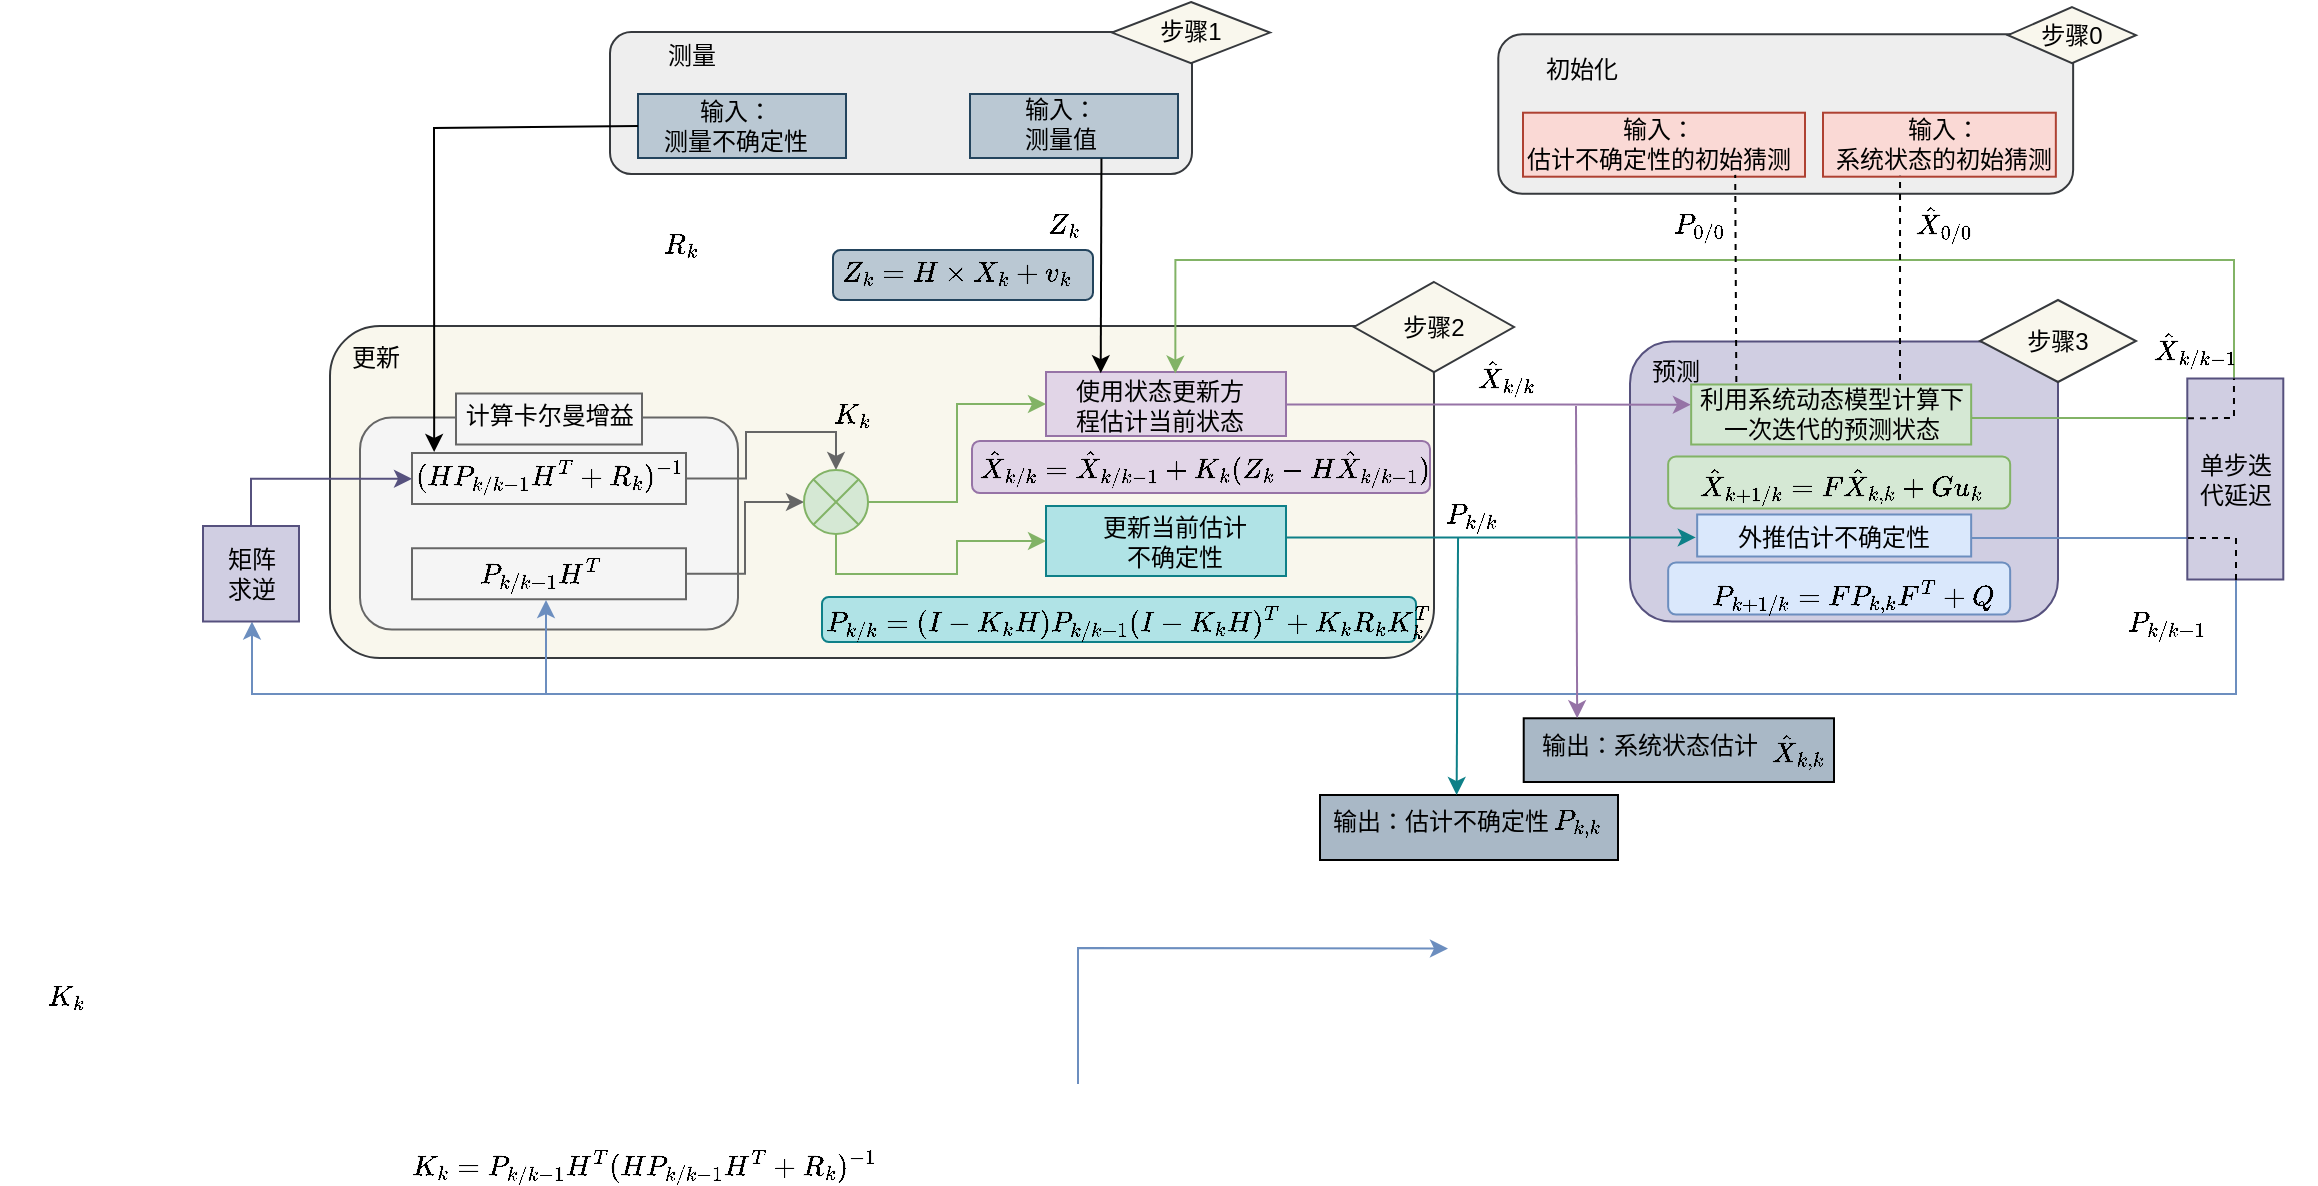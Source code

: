 <mxfile version="24.7.10">
  <diagram name="第 1 页" id="nXlBeoLmZDWUBnlcILY9">
    <mxGraphModel dx="1830" dy="763" grid="0" gridSize="10" guides="1" tooltips="1" connect="1" arrows="1" fold="1" page="0" pageScale="1" pageWidth="827" pageHeight="1169" math="1" shadow="0">
      <root>
        <mxCell id="0" />
        <mxCell id="1" parent="0" />
        <mxCell id="0fx10O7DeUbAbGrjflrV-1" value="" style="rounded=0;whiteSpace=wrap;html=1;fillColor=#A9B8C6;" vertex="1" parent="1">
          <mxGeometry x="506.86" y="436.14" width="155.14" height="31.86" as="geometry" />
        </mxCell>
        <mxCell id="0fx10O7DeUbAbGrjflrV-2" value="&lt;span style=&quot;forced-color-adjust: none; color: rgb(0, 0, 0); font-family: Helvetica; font-size: 12px; font-style: normal; font-variant-ligatures: normal; font-variant-caps: normal; font-weight: 400; letter-spacing: normal; orphans: 2; text-align: left; text-indent: 0px; text-transform: none; widows: 2; word-spacing: 0px; -webkit-text-stroke-width: 0px; white-space: normal; text-decoration-thickness: initial; text-decoration-style: initial; text-decoration-color: initial; float: none; display: inline !important; background-color: rgb(169, 184, 198);&quot;&gt;输出：系统状态估计&lt;/span&gt;" style="text;whiteSpace=wrap;html=1;opacity=0;" vertex="1" parent="1">
          <mxGeometry x="514.08" y="436.14" width="132.42" height="28.86" as="geometry" />
        </mxCell>
        <mxCell id="0fx10O7DeUbAbGrjflrV-3" value="" style="rounded=1;whiteSpace=wrap;html=1;fillColor=#bac8d3;strokeColor=#23445d;" vertex="1" parent="1">
          <mxGeometry x="161.5" y="202" width="130" height="25" as="geometry" />
        </mxCell>
        <mxCell id="0fx10O7DeUbAbGrjflrV-4" value="" style="rounded=1;whiteSpace=wrap;html=1;fillColor=#f9f7ed;strokeColor=#36393d;" vertex="1" parent="1">
          <mxGeometry x="-90" y="240" width="552" height="166" as="geometry" />
        </mxCell>
        <mxCell id="0fx10O7DeUbAbGrjflrV-5" value="" style="rounded=0;whiteSpace=wrap;html=1;fillColor=#A9B8C6;" vertex="1" parent="1">
          <mxGeometry x="405" y="474.5" width="149" height="32.5" as="geometry" />
        </mxCell>
        <mxCell id="0fx10O7DeUbAbGrjflrV-6" value="" style="rounded=1;whiteSpace=wrap;html=1;fillColor=#d0cee2;strokeColor=#56517e;" vertex="1" parent="1">
          <mxGeometry x="560" y="247.75" width="214" height="140" as="geometry" />
        </mxCell>
        <mxCell id="0fx10O7DeUbAbGrjflrV-7" value="" style="rounded=1;whiteSpace=wrap;html=1;fillColor=#d5e8d4;strokeColor=#82b366;" vertex="1" parent="1">
          <mxGeometry x="579.08" y="305.25" width="171" height="26" as="geometry" />
        </mxCell>
        <mxCell id="0fx10O7DeUbAbGrjflrV-8" value="" style="rounded=1;whiteSpace=wrap;html=1;fillColor=#dae8fc;strokeColor=#6c8ebf;" vertex="1" parent="1">
          <mxGeometry x="579.08" y="358.25" width="171" height="26" as="geometry" />
        </mxCell>
        <mxCell id="0fx10O7DeUbAbGrjflrV-9" style="edgeStyle=orthogonalEdgeStyle;rounded=0;orthogonalLoop=1;jettySize=auto;html=1;strokeColor=#6C8EBF;entryX=0.5;entryY=1;entryDx=0;entryDy=0;" edge="1" parent="1" source="0fx10O7DeUbAbGrjflrV-10" target="0fx10O7DeUbAbGrjflrV-83">
          <mxGeometry relative="1" as="geometry">
            <mxPoint x="-46" y="391" as="targetPoint" />
            <Array as="points">
              <mxPoint x="863" y="346" />
              <mxPoint x="863" y="424" />
              <mxPoint x="-129" y="424" />
              <mxPoint x="-129" y="388" />
            </Array>
          </mxGeometry>
        </mxCell>
        <mxCell id="0fx10O7DeUbAbGrjflrV-10" value="" style="rounded=0;whiteSpace=wrap;html=1;fillColor=#dae8fc;strokeColor=#6c8ebf;" vertex="1" parent="1">
          <mxGeometry x="593.58" y="334.25" width="137" height="21" as="geometry" />
        </mxCell>
        <mxCell id="0fx10O7DeUbAbGrjflrV-11" value="" style="rounded=1;whiteSpace=wrap;html=1;fillColor=#eeeeee;strokeColor=#36393d;" vertex="1" parent="1">
          <mxGeometry x="494.15" y="94.14" width="287.42" height="79.78" as="geometry" />
        </mxCell>
        <mxCell id="0fx10O7DeUbAbGrjflrV-12" value="" style="rounded=0;whiteSpace=wrap;html=1;fillColor=#fad9d5;strokeColor=#ae4132;" vertex="1" parent="1">
          <mxGeometry x="506.5" y="133.35" width="141" height="32" as="geometry" />
        </mxCell>
        <mxCell id="0fx10O7DeUbAbGrjflrV-13" value="" style="rounded=0;whiteSpace=wrap;html=1;fillColor=#fad9d5;strokeColor=#ae4132;" vertex="1" parent="1">
          <mxGeometry x="656.5" y="133.35" width="116.42" height="32" as="geometry" />
        </mxCell>
        <mxCell id="0fx10O7DeUbAbGrjflrV-14" value="" style="rounded=1;whiteSpace=wrap;html=1;fillColor=#eeeeee;strokeColor=#36393d;" vertex="1" parent="1">
          <mxGeometry x="50" y="93" width="291" height="71" as="geometry" />
        </mxCell>
        <mxCell id="0fx10O7DeUbAbGrjflrV-15" value="" style="rounded=0;whiteSpace=wrap;html=1;fillColor=#bac8d3;strokeColor=#23445d;" vertex="1" parent="1">
          <mxGeometry x="64" y="124" width="104" height="32" as="geometry" />
        </mxCell>
        <mxCell id="0fx10O7DeUbAbGrjflrV-16" value="" style="rounded=0;whiteSpace=wrap;html=1;fillColor=#bac8d3;strokeColor=#23445d;" vertex="1" parent="1">
          <mxGeometry x="230" y="124" width="104" height="32" as="geometry" />
        </mxCell>
        <mxCell id="0fx10O7DeUbAbGrjflrV-17" value="" style="rounded=1;whiteSpace=wrap;html=1;fillColor=#f5f5f5;fontColor=#333333;strokeColor=#666666;" vertex="1" parent="1">
          <mxGeometry x="-75" y="285.75" width="189" height="106" as="geometry" />
        </mxCell>
        <mxCell id="0fx10O7DeUbAbGrjflrV-18" value="" style="rounded=1;whiteSpace=wrap;html=1;fillColor=#b0e3e6;strokeColor=#0e8088;" vertex="1" parent="1">
          <mxGeometry x="156" y="375.5" width="297" height="22.5" as="geometry" />
        </mxCell>
        <mxCell id="0fx10O7DeUbAbGrjflrV-19" value="" style="rounded=1;whiteSpace=wrap;html=1;fillColor=#e1d5e7;strokeColor=#9673a6;" vertex="1" parent="1">
          <mxGeometry x="231" y="297.5" width="229" height="26" as="geometry" />
        </mxCell>
        <mxCell id="0fx10O7DeUbAbGrjflrV-20" style="edgeStyle=orthogonalEdgeStyle;rounded=0;orthogonalLoop=1;jettySize=auto;html=1;exitX=1;exitY=0.5;exitDx=0;exitDy=0;strokeColor=#0E8088;entryX=-0.005;entryY=0.545;entryDx=0;entryDy=0;entryPerimeter=0;" edge="1" parent="1" source="0fx10O7DeUbAbGrjflrV-21" target="0fx10O7DeUbAbGrjflrV-10">
          <mxGeometry relative="1" as="geometry">
            <mxPoint x="588" y="345" as="targetPoint" />
            <Array as="points">
              <mxPoint x="388" y="346" />
            </Array>
          </mxGeometry>
        </mxCell>
        <mxCell id="0fx10O7DeUbAbGrjflrV-21" value="" style="rounded=0;whiteSpace=wrap;html=1;fillColor=#b0e3e6;strokeColor=#0e8088;" vertex="1" parent="1">
          <mxGeometry x="268" y="330" width="120" height="35" as="geometry" />
        </mxCell>
        <mxCell id="0fx10O7DeUbAbGrjflrV-22" style="edgeStyle=orthogonalEdgeStyle;rounded=0;orthogonalLoop=1;jettySize=auto;html=1;fillColor=#e1d5e7;strokeColor=#9673A6;entryX=-0.001;entryY=0.336;entryDx=0;entryDy=0;entryPerimeter=0;" edge="1" parent="1" source="0fx10O7DeUbAbGrjflrV-23" target="0fx10O7DeUbAbGrjflrV-35">
          <mxGeometry relative="1" as="geometry">
            <Array as="points">
              <mxPoint x="521" y="279" />
            </Array>
          </mxGeometry>
        </mxCell>
        <mxCell id="0fx10O7DeUbAbGrjflrV-23" value="" style="rounded=0;whiteSpace=wrap;html=1;fillColor=#e1d5e7;strokeColor=#9673a6;" vertex="1" parent="1">
          <mxGeometry x="268" y="263" width="120" height="32" as="geometry" />
        </mxCell>
        <mxCell id="0fx10O7DeUbAbGrjflrV-24" value="" style="rounded=0;whiteSpace=wrap;html=1;fillColor=#f5f5f5;strokeColor=#666666;fontColor=#333333;" vertex="1" parent="1">
          <mxGeometry x="-27" y="273.75" width="93" height="25.5" as="geometry" />
        </mxCell>
        <mxCell id="0fx10O7DeUbAbGrjflrV-25" value="测量" style="text;html=1;align=center;verticalAlign=middle;whiteSpace=wrap;rounded=0;" vertex="1" parent="1">
          <mxGeometry x="61" y="89.78" width="60" height="30" as="geometry" />
        </mxCell>
        <mxCell id="0fx10O7DeUbAbGrjflrV-26" value="输入：&lt;div&gt;测量不确定性&lt;/div&gt;" style="text;html=1;align=center;verticalAlign=middle;whiteSpace=wrap;rounded=0;" vertex="1" parent="1">
          <mxGeometry x="66" y="125" width="94" height="30" as="geometry" />
        </mxCell>
        <mxCell id="0fx10O7DeUbAbGrjflrV-27" value="输入：&lt;div&gt;测量值&lt;/div&gt;" style="text;html=1;align=center;verticalAlign=middle;whiteSpace=wrap;rounded=0;" vertex="1" parent="1">
          <mxGeometry x="230" y="124" width="91" height="30" as="geometry" />
        </mxCell>
        <mxCell id="0fx10O7DeUbAbGrjflrV-28" value="步骤1" style="rhombus;whiteSpace=wrap;html=1;fillColor=#f9f7ed;strokeColor=#36393d;" vertex="1" parent="1">
          <mxGeometry x="301" y="78" width="79" height="30.57" as="geometry" />
        </mxCell>
        <mxCell id="0fx10O7DeUbAbGrjflrV-29" value="初始化" style="text;html=1;align=center;verticalAlign=middle;whiteSpace=wrap;rounded=0;" vertex="1" parent="1">
          <mxGeometry x="505.78" y="96.57" width="60" height="30" as="geometry" />
        </mxCell>
        <mxCell id="0fx10O7DeUbAbGrjflrV-30" value="输入：&lt;div&gt;估计不确定性的初始猜测&lt;/div&gt;" style="text;html=1;align=center;verticalAlign=middle;whiteSpace=wrap;rounded=0;" vertex="1" parent="1">
          <mxGeometry x="506.5" y="134.35" width="135" height="30" as="geometry" />
        </mxCell>
        <mxCell id="0fx10O7DeUbAbGrjflrV-31" value="输入：&lt;div&gt;系统状态的初始猜测&lt;/div&gt;" style="text;html=1;align=center;verticalAlign=middle;whiteSpace=wrap;rounded=0;" vertex="1" parent="1">
          <mxGeometry x="656.5" y="134.35" width="120" height="30" as="geometry" />
        </mxCell>
        <mxCell id="0fx10O7DeUbAbGrjflrV-32" value="步骤0" style="rhombus;whiteSpace=wrap;html=1;fillColor=#f9f7ed;strokeColor=#36393d;" vertex="1" parent="1">
          <mxGeometry x="749.0" y="80.57" width="64" height="28" as="geometry" />
        </mxCell>
        <mxCell id="0fx10O7DeUbAbGrjflrV-33" value="预测" style="text;html=1;align=center;verticalAlign=middle;whiteSpace=wrap;rounded=0;" vertex="1" parent="1">
          <mxGeometry x="553" y="247.75" width="60" height="30" as="geometry" />
        </mxCell>
        <mxCell id="0fx10O7DeUbAbGrjflrV-34" style="edgeStyle=orthogonalEdgeStyle;rounded=0;orthogonalLoop=1;jettySize=auto;html=1;exitX=1;exitY=0.5;exitDx=0;exitDy=0;entryX=0.539;entryY=0.025;entryDx=0;entryDy=0;entryPerimeter=0;strokeColor=#82B366;" edge="1" parent="1" source="0fx10O7DeUbAbGrjflrV-35" target="0fx10O7DeUbAbGrjflrV-23">
          <mxGeometry relative="1" as="geometry">
            <mxPoint x="611" y="207" as="targetPoint" />
            <Array as="points">
              <mxPoint x="731" y="286" />
              <mxPoint x="862" y="286" />
              <mxPoint x="862" y="207" />
              <mxPoint x="333" y="207" />
            </Array>
          </mxGeometry>
        </mxCell>
        <mxCell id="0fx10O7DeUbAbGrjflrV-35" value="利用系统动态模型计算下一次迭代的预测状态" style="text;html=1;align=center;verticalAlign=middle;whiteSpace=wrap;rounded=0;fillColor=#d5e8d4;strokeColor=#82b366;" vertex="1" parent="1">
          <mxGeometry x="590.58" y="269.25" width="140" height="30" as="geometry" />
        </mxCell>
        <mxCell id="0fx10O7DeUbAbGrjflrV-36" value="外推估计不确定性" style="text;html=1;align=center;verticalAlign=middle;whiteSpace=wrap;rounded=0;" vertex="1" parent="1">
          <mxGeometry x="601.94" y="331.25" width="120" height="30" as="geometry" />
        </mxCell>
        <mxCell id="0fx10O7DeUbAbGrjflrV-37" value="步骤3" style="rhombus;whiteSpace=wrap;html=1;fillColor=#f9f7ed;strokeColor=#36393d;" vertex="1" parent="1">
          <mxGeometry x="735" y="227" width="78" height="41" as="geometry" />
        </mxCell>
        <mxCell id="0fx10O7DeUbAbGrjflrV-38" value="更新" style="text;html=1;align=center;verticalAlign=middle;whiteSpace=wrap;rounded=0;" vertex="1" parent="1">
          <mxGeometry x="-97" y="241.25" width="60" height="30" as="geometry" />
        </mxCell>
        <mxCell id="0fx10O7DeUbAbGrjflrV-39" value="使用状态更新方程估计当前状态" style="text;html=1;align=center;verticalAlign=middle;whiteSpace=wrap;rounded=0;" vertex="1" parent="1">
          <mxGeometry x="276.5" y="265" width="96" height="30" as="geometry" />
        </mxCell>
        <mxCell id="0fx10O7DeUbAbGrjflrV-40" value="更新当前估计不确定性" style="text;html=1;align=center;verticalAlign=middle;whiteSpace=wrap;rounded=0;" vertex="1" parent="1">
          <mxGeometry x="291.5" y="332.5" width="81" height="30" as="geometry" />
        </mxCell>
        <mxCell id="0fx10O7DeUbAbGrjflrV-41" value="步骤2" style="rhombus;whiteSpace=wrap;html=1;fillColor=#f9f7ed;strokeColor=#36393d;" vertex="1" parent="1">
          <mxGeometry x="422" y="218" width="80" height="45" as="geometry" />
        </mxCell>
        <mxCell id="0fx10O7DeUbAbGrjflrV-44" value="计算卡尔曼增益&amp;nbsp;" style="text;html=1;align=center;verticalAlign=middle;whiteSpace=wrap;rounded=0;" vertex="1" parent="1">
          <mxGeometry x="-27" y="271.25" width="97" height="28" as="geometry" />
        </mxCell>
        <mxCell id="0fx10O7DeUbAbGrjflrV-45" value="$$P_{k/k}=(I-K_{k}H)P_{k/k-1}(I-K_{k}H)^{T}+K_{k}R_{k}K_{k}^{T}$$" style="text;whiteSpace=wrap;" vertex="1" parent="1">
          <mxGeometry x="156" y="360.5" width="293" height="44" as="geometry" />
        </mxCell>
        <mxCell id="0fx10O7DeUbAbGrjflrV-46" value="$$K_{k}=P_{k/k-1}H^{T}(HP_{k/k-1}{H}^{T}+R_{k})^{-1}$$" style="text;whiteSpace=wrap;" vertex="1" parent="1">
          <mxGeometry x="-51" y="633" width="234" height="36" as="geometry" />
        </mxCell>
        <mxCell id="0fx10O7DeUbAbGrjflrV-47" value="$$Z_k=H\times X_{k}+v_k$$" style="text;whiteSpace=wrap;" vertex="1" parent="1">
          <mxGeometry x="164" y="188" width="120" height="36" as="geometry" />
        </mxCell>
        <mxCell id="0fx10O7DeUbAbGrjflrV-48" value="$$\hat{X}_{k/k}={{\hat{X}_{k/k-1}+K_{k}(Z_{k}-H\hat{X}_{k/k-1})}}$$" style="text;whiteSpace=wrap;" vertex="1" parent="1">
          <mxGeometry x="233" y="281.5" width="190" height="36" as="geometry" />
        </mxCell>
        <mxCell id="0fx10O7DeUbAbGrjflrV-49" value="$${{P_{k+1/k}=FP_{k,k}F^{T}+Q}}$$" style="text;whiteSpace=wrap;" vertex="1" parent="1">
          <mxGeometry x="599.08" y="348.25" width="140" height="36" as="geometry" />
        </mxCell>
        <mxCell id="0fx10O7DeUbAbGrjflrV-50" value="$$\hat{X}_{k+1/k}=F\hat{X}_{k,k}+Gu_{k}$$" style="text;whiteSpace=wrap;" vertex="1" parent="1">
          <mxGeometry x="593.3" y="291.25" width="137.28" height="36" as="geometry" />
        </mxCell>
        <mxCell id="0fx10O7DeUbAbGrjflrV-51" value="$$P_{0/0}$$" style="text;whiteSpace=wrap;" vertex="1" parent="1">
          <mxGeometry x="580" y="164" width="54.84" height="35.86" as="geometry" />
        </mxCell>
        <mxCell id="0fx10O7DeUbAbGrjflrV-52" value="$$\hat{X}_{0/0}$$" style="text;html=1;align=center;verticalAlign=middle;resizable=0;points=[];autosize=1;strokeColor=none;fillColor=none;" vertex="1" parent="1">
          <mxGeometry x="660.5" y="176" width="112" height="26" as="geometry" />
        </mxCell>
        <mxCell id="0fx10O7DeUbAbGrjflrV-53" value="&lt;span style=&quot;color: rgb(0, 0, 0); font-family: Helvetica; font-size: 12px; font-style: normal; font-variant-ligatures: normal; font-variant-caps: normal; font-weight: 400; letter-spacing: normal; orphans: 2; text-align: left; text-indent: 0px; text-transform: none; widows: 2; word-spacing: 0px; -webkit-text-stroke-width: 0px; white-space: normal; background-color: rgb(251, 251, 251); text-decoration-thickness: initial; text-decoration-style: initial; text-decoration-color: initial; display: inline !important; float: none;&quot;&gt;$$Z_k$$&lt;/span&gt;" style="text;whiteSpace=wrap;html=1;" vertex="1" parent="1">
          <mxGeometry x="266.5" y="164" width="25" height="36" as="geometry" />
        </mxCell>
        <mxCell id="0fx10O7DeUbAbGrjflrV-54" value="&lt;span style=&quot;color: rgb(0, 0, 0); font-family: Helvetica; font-size: 12px; font-style: normal; font-variant-ligatures: normal; font-variant-caps: normal; font-weight: 400; letter-spacing: normal; orphans: 2; text-align: left; text-indent: 0px; text-transform: none; widows: 2; word-spacing: 0px; -webkit-text-stroke-width: 0px; white-space: normal; background-color: rgb(251, 251, 251); text-decoration-thickness: initial; text-decoration-style: initial; text-decoration-color: initial; display: inline !important; float: none;&quot;&gt;$$R_k$$&lt;/span&gt;" style="text;whiteSpace=wrap;html=1;" vertex="1" parent="1">
          <mxGeometry x="74.5" y="174" width="25" height="36" as="geometry" />
        </mxCell>
        <mxCell id="0fx10O7DeUbAbGrjflrV-55" value="$$K_k$$" style="text;html=1;align=center;verticalAlign=middle;resizable=0;points=[];autosize=1;strokeColor=none;fillColor=none;" vertex="1" parent="1">
          <mxGeometry x="-255" y="562" width="65" height="26" as="geometry" />
        </mxCell>
        <mxCell id="0fx10O7DeUbAbGrjflrV-56" value="&lt;span style=&quot;color: rgb(0, 0, 0); font-family: Helvetica; font-size: 12px; font-style: normal; font-variant-ligatures: normal; font-variant-caps: normal; font-weight: 400; letter-spacing: normal; orphans: 2; text-align: left; text-indent: 0px; text-transform: none; widows: 2; word-spacing: 0px; -webkit-text-stroke-width: 0px; white-space: normal; background-color: rgb(251, 251, 251); text-decoration-thickness: initial; text-decoration-style: initial; text-decoration-color: initial; display: inline !important; float: none;&quot;&gt;$$P_{k/k}$$&lt;/span&gt;" style="text;html=1;align=center;verticalAlign=middle;resizable=0;points=[];autosize=1;strokeColor=none;fillColor=none;" vertex="1" parent="1">
          <mxGeometry x="439" y="321.5" width="83" height="26" as="geometry" />
        </mxCell>
        <mxCell id="0fx10O7DeUbAbGrjflrV-57" value="&lt;span style=&quot;color: rgb(0, 0, 0); font-family: Helvetica; font-size: 12px; font-style: normal; font-variant-ligatures: normal; font-variant-caps: normal; font-weight: 400; letter-spacing: normal; orphans: 2; text-align: left; text-indent: 0px; text-transform: none; widows: 2; word-spacing: 0px; -webkit-text-stroke-width: 0px; white-space: normal; background-color: rgb(251, 251, 251); text-decoration-thickness: initial; text-decoration-style: initial; text-decoration-color: initial; display: inline !important; float: none;&quot;&gt;$$\hat{X}_{k/k}$$&lt;/span&gt;" style="text;html=1;align=center;verticalAlign=middle;resizable=0;points=[];autosize=1;strokeColor=none;fillColor=none;" vertex="1" parent="1">
          <mxGeometry x="442" y="253" width="111" height="26" as="geometry" />
        </mxCell>
        <mxCell id="0fx10O7DeUbAbGrjflrV-58" value="&lt;span style=&quot;color: rgb(0, 0, 0); font-family: Helvetica; font-size: 12px; font-style: normal; font-variant-ligatures: normal; font-variant-caps: normal; font-weight: 400; letter-spacing: normal; orphans: 2; text-align: left; text-indent: 0px; text-transform: none; widows: 2; word-spacing: 0px; -webkit-text-stroke-width: 0px; white-space: normal; background-color: rgb(251, 251, 251); text-decoration-thickness: initial; text-decoration-style: initial; text-decoration-color: initial; display: inline !important; float: none;&quot;&gt;$$P_{k/k-1}$$&lt;/span&gt;" style="text;html=1;align=center;verticalAlign=middle;resizable=0;points=[];autosize=1;strokeColor=none;fillColor=none;" vertex="1" parent="1">
          <mxGeometry x="781.57" y="375.75" width="93" height="26" as="geometry" />
        </mxCell>
        <mxCell id="0fx10O7DeUbAbGrjflrV-59" value="&lt;span style=&quot;color: rgb(0, 0, 0); font-family: Helvetica; font-size: 12px; font-style: normal; font-variant-ligatures: normal; font-variant-caps: normal; font-weight: 400; letter-spacing: normal; orphans: 2; text-align: left; text-indent: 0px; text-transform: none; widows: 2; word-spacing: 0px; -webkit-text-stroke-width: 0px; white-space: normal; background-color: rgb(251, 251, 251); text-decoration-thickness: initial; text-decoration-style: initial; text-decoration-color: initial; display: inline !important; float: none;&quot;&gt;$$P_{k,k}$$&lt;/span&gt;" style="text;html=1;align=center;verticalAlign=middle;resizable=0;points=[];autosize=1;strokeColor=none;fillColor=none;" vertex="1" parent="1">
          <mxGeometry x="491" y="474.5" width="83" height="26" as="geometry" />
        </mxCell>
        <mxCell id="0fx10O7DeUbAbGrjflrV-60" value="&lt;div&gt;&lt;br&gt;&lt;/div&gt;" style="text;html=1;align=center;verticalAlign=middle;resizable=0;points=[];autosize=1;strokeColor=none;fillColor=none;" vertex="1" parent="1">
          <mxGeometry x="625" y="445.14" width="18" height="26" as="geometry" />
        </mxCell>
        <mxCell id="0fx10O7DeUbAbGrjflrV-61" value="&lt;span style=&quot;color: rgb(0, 0, 0); font-family: Helvetica; font-size: 12px; font-style: normal; font-variant-ligatures: normal; font-variant-caps: normal; font-weight: 400; letter-spacing: normal; orphans: 2; text-align: left; text-indent: 0px; text-transform: none; widows: 2; word-spacing: 0px; -webkit-text-stroke-width: 0px; white-space: normal; background-color: rgb(251, 251, 251); text-decoration-thickness: initial; text-decoration-style: initial; text-decoration-color: initial; display: inline !important; float: none;&quot;&gt;$$\hat{X}_{k,k}$$&lt;/span&gt;" style="text;whiteSpace=wrap;html=1;" vertex="1" parent="1">
          <mxGeometry x="628.86" y="424" width="29" height="37.14" as="geometry" />
        </mxCell>
        <mxCell id="0fx10O7DeUbAbGrjflrV-62" value="输出：估计不确定性" style="text;html=1;align=center;verticalAlign=middle;resizable=0;points=[];autosize=1;strokeColor=none;fillColor=none;" vertex="1" parent="1">
          <mxGeometry x="402" y="474.5" width="126" height="26" as="geometry" />
        </mxCell>
        <mxCell id="0fx10O7DeUbAbGrjflrV-63" value="单步迭代延迟" style="rounded=0;whiteSpace=wrap;html=1;fillColor=#d0cee2;strokeColor=#56517e;" vertex="1" parent="1">
          <mxGeometry x="838.65" y="266.25" width="48" height="100.5" as="geometry" />
        </mxCell>
        <mxCell id="0fx10O7DeUbAbGrjflrV-64" value="&lt;span style=&quot;color: rgb(0, 0, 0); font-family: Helvetica; font-size: 12px; font-style: normal; font-variant-ligatures: normal; font-variant-caps: normal; font-weight: 400; letter-spacing: normal; orphans: 2; text-align: left; text-indent: 0px; text-transform: none; widows: 2; word-spacing: 0px; -webkit-text-stroke-width: 0px; white-space: normal; background-color: rgb(251, 251, 251); text-decoration-thickness: initial; text-decoration-style: initial; text-decoration-color: initial; display: inline !important; float: none;&quot;&gt;$$\hat{X}_{k/k-1}$$&lt;/span&gt;" style="text;html=1;align=center;verticalAlign=middle;resizable=0;points=[];autosize=1;strokeColor=none;fillColor=none;" vertex="1" parent="1">
          <mxGeometry x="781.57" y="239" width="121" height="26" as="geometry" />
        </mxCell>
        <mxCell id="0fx10O7DeUbAbGrjflrV-65" value="" style="endArrow=classic;html=1;rounded=0;entryX=0.082;entryY=0.393;entryDx=0;entryDy=0;entryPerimeter=0;exitX=0;exitY=0.5;exitDx=0;exitDy=0;" edge="1" parent="1" source="0fx10O7DeUbAbGrjflrV-15" target="0fx10O7DeUbAbGrjflrV-82">
          <mxGeometry width="50" height="50" relative="1" as="geometry">
            <mxPoint x="63" y="141" as="sourcePoint" />
            <mxPoint x="-67.9" y="272.12" as="targetPoint" />
            <Array as="points">
              <mxPoint x="-38" y="141" />
              <mxPoint x="-37.9" y="271.81" />
            </Array>
          </mxGeometry>
        </mxCell>
        <mxCell id="0fx10O7DeUbAbGrjflrV-66" value="" style="endArrow=classic;html=1;rounded=0;entryX=0.228;entryY=0.018;entryDx=0;entryDy=0;entryPerimeter=0;exitX=0.632;exitY=1.008;exitDx=0;exitDy=0;exitPerimeter=0;" edge="1" parent="1" source="0fx10O7DeUbAbGrjflrV-16" target="0fx10O7DeUbAbGrjflrV-23">
          <mxGeometry width="50" height="50" relative="1" as="geometry">
            <mxPoint x="296" y="157" as="sourcePoint" />
            <mxPoint x="267.72" y="278.12" as="targetPoint" />
          </mxGeometry>
        </mxCell>
        <mxCell id="0fx10O7DeUbAbGrjflrV-67" value="" style="endArrow=classic;html=1;rounded=0;exitX=0.422;exitY=0.942;exitDx=0;exitDy=0;exitPerimeter=0;strokeColor=#0E8088;entryX=0.549;entryY=-0.006;entryDx=0;entryDy=0;entryPerimeter=0;" edge="1" parent="1" source="0fx10O7DeUbAbGrjflrV-56">
          <mxGeometry width="50" height="50" relative="1" as="geometry">
            <mxPoint x="473.001" y="346.698" as="sourcePoint" />
            <mxPoint x="473.314" y="474.504" as="targetPoint" />
          </mxGeometry>
        </mxCell>
        <mxCell id="0fx10O7DeUbAbGrjflrV-68" value="" style="endArrow=classic;html=1;rounded=0;strokeColor=#9673A6;entryX=0.17;entryY=-0.02;entryDx=0;entryDy=0;entryPerimeter=0;" edge="1" parent="1">
          <mxGeometry width="50" height="50" relative="1" as="geometry">
            <mxPoint x="533" y="280" as="sourcePoint" />
            <mxPoint x="533.591" y="436.14" as="targetPoint" />
          </mxGeometry>
        </mxCell>
        <mxCell id="0fx10O7DeUbAbGrjflrV-69" value="" style="endArrow=classic;html=1;rounded=0;entryX=0;entryY=0.75;entryDx=0;entryDy=0;strokeColor=#6C8EBF;" edge="1" parent="1">
          <mxGeometry width="50" height="50" relative="1" as="geometry">
            <mxPoint x="284" y="619" as="sourcePoint" />
            <mxPoint x="469" y="551.25" as="targetPoint" />
            <Array as="points">
              <mxPoint x="284" y="551" />
            </Array>
          </mxGeometry>
        </mxCell>
        <mxCell id="0fx10O7DeUbAbGrjflrV-70" value="" style="endArrow=none;dashed=1;html=1;rounded=0;entryX=0.001;entryY=0.793;entryDx=0;entryDy=0;entryPerimeter=0;" edge="1" parent="1" target="0fx10O7DeUbAbGrjflrV-63">
          <mxGeometry width="50" height="50" relative="1" as="geometry">
            <mxPoint x="863" y="367" as="sourcePoint" />
            <mxPoint x="838.65" y="345.0" as="targetPoint" />
            <Array as="points">
              <mxPoint x="863" y="346" />
            </Array>
          </mxGeometry>
        </mxCell>
        <mxCell id="0fx10O7DeUbAbGrjflrV-71" value="" style="endArrow=none;dashed=1;html=1;rounded=0;exitX=0.007;exitY=0.198;exitDx=0;exitDy=0;exitPerimeter=0;entryX=0.486;entryY=0;entryDx=0;entryDy=0;entryPerimeter=0;" edge="1" parent="1" source="0fx10O7DeUbAbGrjflrV-63" target="0fx10O7DeUbAbGrjflrV-63">
          <mxGeometry width="50" height="50" relative="1" as="geometry">
            <mxPoint x="838.648" y="285.345" as="sourcePoint" />
            <mxPoint x="861.4" y="266.25" as="targetPoint" />
            <Array as="points">
              <mxPoint x="862" y="286" />
            </Array>
          </mxGeometry>
        </mxCell>
        <mxCell id="0fx10O7DeUbAbGrjflrV-72" value="" style="endArrow=none;dashed=1;html=1;rounded=0;exitX=0.17;exitY=-0.015;exitDx=0;exitDy=0;exitPerimeter=0;entryX=0.786;entryY=1.003;entryDx=0;entryDy=0;entryPerimeter=0;" edge="1" parent="1" target="0fx10O7DeUbAbGrjflrV-30">
          <mxGeometry width="50" height="50" relative="1" as="geometry">
            <mxPoint x="613.16" y="268.0" as="sourcePoint" />
            <mxPoint x="613" y="191" as="targetPoint" />
          </mxGeometry>
        </mxCell>
        <mxCell id="0fx10O7DeUbAbGrjflrV-73" value="" style="endArrow=none;dashed=1;html=1;rounded=0;entryX=0.321;entryY=1.018;entryDx=0;entryDy=0;entryPerimeter=0;" edge="1" parent="1" target="0fx10O7DeUbAbGrjflrV-31">
          <mxGeometry width="50" height="50" relative="1" as="geometry">
            <mxPoint x="695" y="267" as="sourcePoint" />
            <mxPoint x="694.66" y="150.89" as="targetPoint" />
          </mxGeometry>
        </mxCell>
        <mxCell id="0fx10O7DeUbAbGrjflrV-77" value="&lt;span style=&quot;color: rgb(0, 0, 0); font-family: Helvetica; font-size: 12px; font-style: normal; font-variant-ligatures: normal; font-variant-caps: normal; font-weight: 400; letter-spacing: normal; orphans: 2; text-align: center; text-indent: 0px; text-transform: none; widows: 2; word-spacing: 0px; -webkit-text-stroke-width: 0px; white-space: normal; background-color: rgb(255, 255, 255); text-decoration-thickness: initial; text-decoration-style: initial; text-decoration-color: initial; display: inline !important; float: none;&quot;&gt;$$K_k$$&lt;/span&gt;" style="text;whiteSpace=wrap;html=1;" vertex="1" parent="1">
          <mxGeometry x="160" y="259" width="27.5" height="36" as="geometry" />
        </mxCell>
        <mxCell id="0fx10O7DeUbAbGrjflrV-91" style="edgeStyle=orthogonalEdgeStyle;rounded=0;orthogonalLoop=1;jettySize=auto;html=1;entryX=0.5;entryY=0;entryDx=0;entryDy=0;strokeColor=#666666;" edge="1" parent="1" source="0fx10O7DeUbAbGrjflrV-80" target="0fx10O7DeUbAbGrjflrV-90">
          <mxGeometry relative="1" as="geometry">
            <Array as="points">
              <mxPoint x="118" y="316" />
              <mxPoint x="118" y="293" />
              <mxPoint x="163" y="293" />
            </Array>
          </mxGeometry>
        </mxCell>
        <mxCell id="0fx10O7DeUbAbGrjflrV-80" value="" style="rounded=0;whiteSpace=wrap;html=1;fillColor=#f5f5f5;strokeColor=#666666;fontColor=#333333;" vertex="1" parent="1">
          <mxGeometry x="-49" y="303.5" width="137" height="25.5" as="geometry" />
        </mxCell>
        <mxCell id="0fx10O7DeUbAbGrjflrV-82" value="$$(HP_{k/k-1}{H}^{T}+R_{k})^{-1}$$" style="text;whiteSpace=wrap;" vertex="1" parent="1">
          <mxGeometry x="-49" y="288.25" width="135" height="37.5" as="geometry" />
        </mxCell>
        <mxCell id="0fx10O7DeUbAbGrjflrV-85" style="edgeStyle=orthogonalEdgeStyle;rounded=0;orthogonalLoop=1;jettySize=auto;html=1;exitX=0.5;exitY=0;exitDx=0;exitDy=0;entryX=0;entryY=0.75;entryDx=0;entryDy=0;strokeColor=#56517E;" edge="1" parent="1" source="0fx10O7DeUbAbGrjflrV-83" target="0fx10O7DeUbAbGrjflrV-82">
          <mxGeometry relative="1" as="geometry">
            <Array as="points">
              <mxPoint x="-130" y="316" />
            </Array>
          </mxGeometry>
        </mxCell>
        <mxCell id="0fx10O7DeUbAbGrjflrV-83" value="矩阵&lt;div&gt;求逆&lt;/div&gt;" style="rounded=0;whiteSpace=wrap;html=1;fillColor=#d0cee2;strokeColor=#56517e;" vertex="1" parent="1">
          <mxGeometry x="-153.5" y="340" width="48" height="47.75" as="geometry" />
        </mxCell>
        <mxCell id="0fx10O7DeUbAbGrjflrV-92" style="edgeStyle=orthogonalEdgeStyle;rounded=0;orthogonalLoop=1;jettySize=auto;html=1;exitX=1;exitY=0.5;exitDx=0;exitDy=0;entryX=0;entryY=0.5;entryDx=0;entryDy=0;strokeColor=#666666;" edge="1" parent="1" source="0fx10O7DeUbAbGrjflrV-86" target="0fx10O7DeUbAbGrjflrV-90">
          <mxGeometry relative="1" as="geometry" />
        </mxCell>
        <mxCell id="0fx10O7DeUbAbGrjflrV-86" value="" style="rounded=0;whiteSpace=wrap;html=1;fillColor=#f5f5f5;strokeColor=#666666;fontColor=#333333;" vertex="1" parent="1">
          <mxGeometry x="-49" y="351.13" width="137" height="25.5" as="geometry" />
        </mxCell>
        <mxCell id="0fx10O7DeUbAbGrjflrV-87" value="$$P_{k/k-1}H^{T}$$" style="text;whiteSpace=wrap;" vertex="1" parent="1">
          <mxGeometry x="-17.5" y="337" width="70.5" height="36" as="geometry" />
        </mxCell>
        <mxCell id="0fx10O7DeUbAbGrjflrV-88" value="" style="endArrow=classic;html=1;rounded=0;strokeColor=#6C8EBF;" edge="1" parent="1">
          <mxGeometry width="50" height="50" relative="1" as="geometry">
            <mxPoint x="18" y="424" as="sourcePoint" />
            <mxPoint x="18" y="377" as="targetPoint" />
          </mxGeometry>
        </mxCell>
        <mxCell id="0fx10O7DeUbAbGrjflrV-94" style="edgeStyle=orthogonalEdgeStyle;rounded=0;orthogonalLoop=1;jettySize=auto;html=1;entryX=0;entryY=0.5;entryDx=0;entryDy=0;strokeColor=#82B366;" edge="1" parent="1" source="0fx10O7DeUbAbGrjflrV-90" target="0fx10O7DeUbAbGrjflrV-23">
          <mxGeometry relative="1" as="geometry" />
        </mxCell>
        <mxCell id="0fx10O7DeUbAbGrjflrV-95" style="edgeStyle=orthogonalEdgeStyle;rounded=0;orthogonalLoop=1;jettySize=auto;html=1;exitX=0.5;exitY=1;exitDx=0;exitDy=0;entryX=0;entryY=0.5;entryDx=0;entryDy=0;strokeColor=#82B366;" edge="1" parent="1" source="0fx10O7DeUbAbGrjflrV-90" target="0fx10O7DeUbAbGrjflrV-21">
          <mxGeometry relative="1" as="geometry" />
        </mxCell>
        <mxCell id="0fx10O7DeUbAbGrjflrV-90" value="" style="shape=sumEllipse;perimeter=ellipsePerimeter;whiteSpace=wrap;html=1;backgroundOutline=1;fillColor=#d5e8d4;strokeColor=#82B366;" vertex="1" parent="1">
          <mxGeometry x="147" y="312" width="32" height="32" as="geometry" />
        </mxCell>
      </root>
    </mxGraphModel>
  </diagram>
</mxfile>

